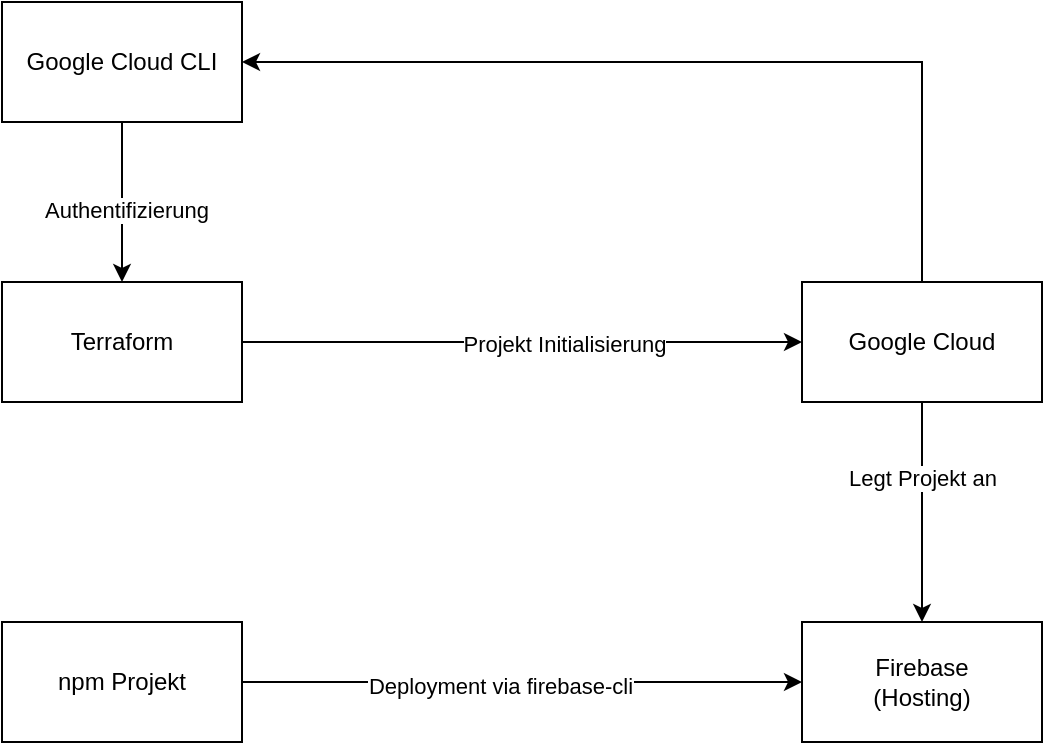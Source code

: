 <mxfile version="24.0.2" type="github">
  <diagram name="Page-1" id="8M24d0M_bvwB77iMiEa7">
    <mxGraphModel dx="2074" dy="1121" grid="1" gridSize="10" guides="1" tooltips="1" connect="1" arrows="1" fold="1" page="1" pageScale="1" pageWidth="827" pageHeight="1169" math="0" shadow="0">
      <root>
        <mxCell id="0" />
        <mxCell id="1" parent="0" />
        <mxCell id="j92I9vUUT_4088bm_M4z-5" style="edgeStyle=orthogonalEdgeStyle;rounded=0;orthogonalLoop=1;jettySize=auto;html=1;entryX=0;entryY=0.5;entryDx=0;entryDy=0;" edge="1" parent="1" source="j92I9vUUT_4088bm_M4z-1" target="j92I9vUUT_4088bm_M4z-3">
          <mxGeometry relative="1" as="geometry" />
        </mxCell>
        <mxCell id="j92I9vUUT_4088bm_M4z-7" value="Projekt Initialisierung" style="edgeLabel;html=1;align=center;verticalAlign=middle;resizable=0;points=[];" vertex="1" connectable="0" parent="j92I9vUUT_4088bm_M4z-5">
          <mxGeometry x="0.15" y="-1" relative="1" as="geometry">
            <mxPoint as="offset" />
          </mxGeometry>
        </mxCell>
        <mxCell id="j92I9vUUT_4088bm_M4z-1" value="Terraform" style="rounded=0;whiteSpace=wrap;html=1;" vertex="1" parent="1">
          <mxGeometry x="120" y="210" width="120" height="60" as="geometry" />
        </mxCell>
        <mxCell id="j92I9vUUT_4088bm_M4z-2" value="Firebase&lt;div&gt;(Hosting)&lt;/div&gt;" style="rounded=0;whiteSpace=wrap;html=1;" vertex="1" parent="1">
          <mxGeometry x="520" y="380" width="120" height="60" as="geometry" />
        </mxCell>
        <mxCell id="j92I9vUUT_4088bm_M4z-4" style="edgeStyle=orthogonalEdgeStyle;rounded=0;orthogonalLoop=1;jettySize=auto;html=1;exitX=0.5;exitY=1;exitDx=0;exitDy=0;entryX=0.5;entryY=0;entryDx=0;entryDy=0;" edge="1" parent="1" source="j92I9vUUT_4088bm_M4z-3" target="j92I9vUUT_4088bm_M4z-2">
          <mxGeometry relative="1" as="geometry">
            <mxPoint x="450" y="310" as="targetPoint" />
          </mxGeometry>
        </mxCell>
        <mxCell id="j92I9vUUT_4088bm_M4z-10" value="Legt Projekt an" style="edgeLabel;html=1;align=center;verticalAlign=middle;resizable=0;points=[];" vertex="1" connectable="0" parent="j92I9vUUT_4088bm_M4z-4">
          <mxGeometry x="-0.309" relative="1" as="geometry">
            <mxPoint as="offset" />
          </mxGeometry>
        </mxCell>
        <mxCell id="j92I9vUUT_4088bm_M4z-14" style="edgeStyle=orthogonalEdgeStyle;rounded=0;orthogonalLoop=1;jettySize=auto;html=1;entryX=1;entryY=0.5;entryDx=0;entryDy=0;" edge="1" parent="1" source="j92I9vUUT_4088bm_M4z-3" target="j92I9vUUT_4088bm_M4z-11">
          <mxGeometry relative="1" as="geometry">
            <Array as="points">
              <mxPoint x="580" y="100" />
            </Array>
          </mxGeometry>
        </mxCell>
        <mxCell id="j92I9vUUT_4088bm_M4z-3" value="Google Cloud" style="rounded=0;whiteSpace=wrap;html=1;" vertex="1" parent="1">
          <mxGeometry x="520" y="210" width="120" height="60" as="geometry" />
        </mxCell>
        <mxCell id="j92I9vUUT_4088bm_M4z-8" style="edgeStyle=orthogonalEdgeStyle;rounded=0;orthogonalLoop=1;jettySize=auto;html=1;entryX=0;entryY=0.5;entryDx=0;entryDy=0;" edge="1" parent="1" source="j92I9vUUT_4088bm_M4z-6" target="j92I9vUUT_4088bm_M4z-2">
          <mxGeometry relative="1" as="geometry" />
        </mxCell>
        <mxCell id="j92I9vUUT_4088bm_M4z-9" value="Deployment via firebase-cli" style="edgeLabel;html=1;align=center;verticalAlign=middle;resizable=0;points=[];" vertex="1" connectable="0" parent="j92I9vUUT_4088bm_M4z-8">
          <mxGeometry x="-0.079" y="-2" relative="1" as="geometry">
            <mxPoint as="offset" />
          </mxGeometry>
        </mxCell>
        <mxCell id="j92I9vUUT_4088bm_M4z-6" value="npm Projekt" style="rounded=0;whiteSpace=wrap;html=1;" vertex="1" parent="1">
          <mxGeometry x="120" y="380" width="120" height="60" as="geometry" />
        </mxCell>
        <mxCell id="j92I9vUUT_4088bm_M4z-12" style="edgeStyle=orthogonalEdgeStyle;rounded=0;orthogonalLoop=1;jettySize=auto;html=1;entryX=0.5;entryY=0;entryDx=0;entryDy=0;" edge="1" parent="1" source="j92I9vUUT_4088bm_M4z-11" target="j92I9vUUT_4088bm_M4z-1">
          <mxGeometry relative="1" as="geometry" />
        </mxCell>
        <mxCell id="j92I9vUUT_4088bm_M4z-13" value="Authentifizierung" style="edgeLabel;html=1;align=center;verticalAlign=middle;resizable=0;points=[];" vertex="1" connectable="0" parent="j92I9vUUT_4088bm_M4z-12">
          <mxGeometry x="0.1" y="2" relative="1" as="geometry">
            <mxPoint as="offset" />
          </mxGeometry>
        </mxCell>
        <mxCell id="j92I9vUUT_4088bm_M4z-11" value="Google Cloud CLI" style="rounded=0;whiteSpace=wrap;html=1;" vertex="1" parent="1">
          <mxGeometry x="120" y="70" width="120" height="60" as="geometry" />
        </mxCell>
      </root>
    </mxGraphModel>
  </diagram>
</mxfile>
